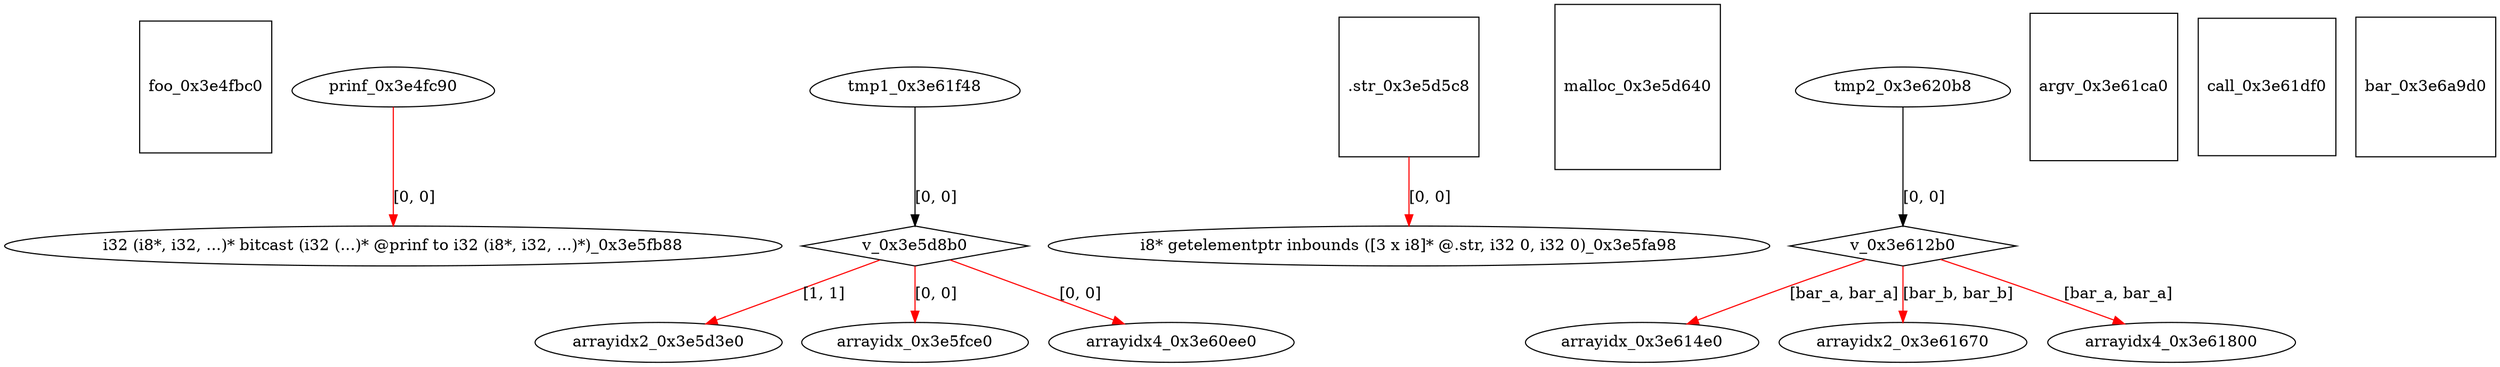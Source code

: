 digraph grafico {
"foo_0x3e4fbc0" [shape=square];
"prinf_0x3e4fc90" [shape=egg];
"arrayidx2_0x3e5d3e0" [shape=ellipse];
"v_0x3e5d8b0" -> "arrayidx2_0x3e5d3e0" [label="[1, 1]",color=red];
".str_0x3e5d5c8" [shape=square];
"malloc_0x3e5d640" [shape=square];
"v_0x3e5d8b0" [shape=diamond];
"tmp1_0x3e61f48" -> "v_0x3e5d8b0" [label="[0, 0]"];
"i8* getelementptr inbounds ([3 x i8]* @.str, i32 0, i32 0)_0x3e5fa98" [shape=ellipse];
".str_0x3e5d5c8" -> "i8* getelementptr inbounds ([3 x i8]* @.str, i32 0, i32 0)_0x3e5fa98" [label="[0, 0]",color=red];
"i32 (i8*, i32, ...)* bitcast (i32 (...)* @prinf to i32 (i8*, i32, ...)*)_0x3e5fb88" [shape=ellipse];
"prinf_0x3e4fc90" -> "i32 (i8*, i32, ...)* bitcast (i32 (...)* @prinf to i32 (i8*, i32, ...)*)_0x3e5fb88" [label="[0, 0]",color=red];
"arrayidx_0x3e5fce0" [shape=ellipse];
"v_0x3e5d8b0" -> "arrayidx_0x3e5fce0" [label="[0, 0]",color=red];
"arrayidx4_0x3e60ee0" [shape=ellipse];
"v_0x3e5d8b0" -> "arrayidx4_0x3e60ee0" [label="[0, 0]",color=red];
"v_0x3e612b0" [shape=diamond];
"tmp2_0x3e620b8" -> "v_0x3e612b0" [label="[0, 0]"];
"arrayidx_0x3e614e0" [shape=ellipse];
"v_0x3e612b0" -> "arrayidx_0x3e614e0" [label="[bar_a, bar_a]",color=red];
"arrayidx2_0x3e61670" [shape=ellipse];
"v_0x3e612b0" -> "arrayidx2_0x3e61670" [label="[bar_b, bar_b]",color=red];
"arrayidx4_0x3e61800" [shape=ellipse];
"v_0x3e612b0" -> "arrayidx4_0x3e61800" [label="[bar_a, bar_a]",color=red];
"argv_0x3e61ca0" [shape=square];
"call_0x3e61df0" [shape=square];
"tmp1_0x3e61f48" [shape=egg];
"tmp2_0x3e620b8" [shape=egg];
"bar_0x3e6a9d0" [shape=square];
}